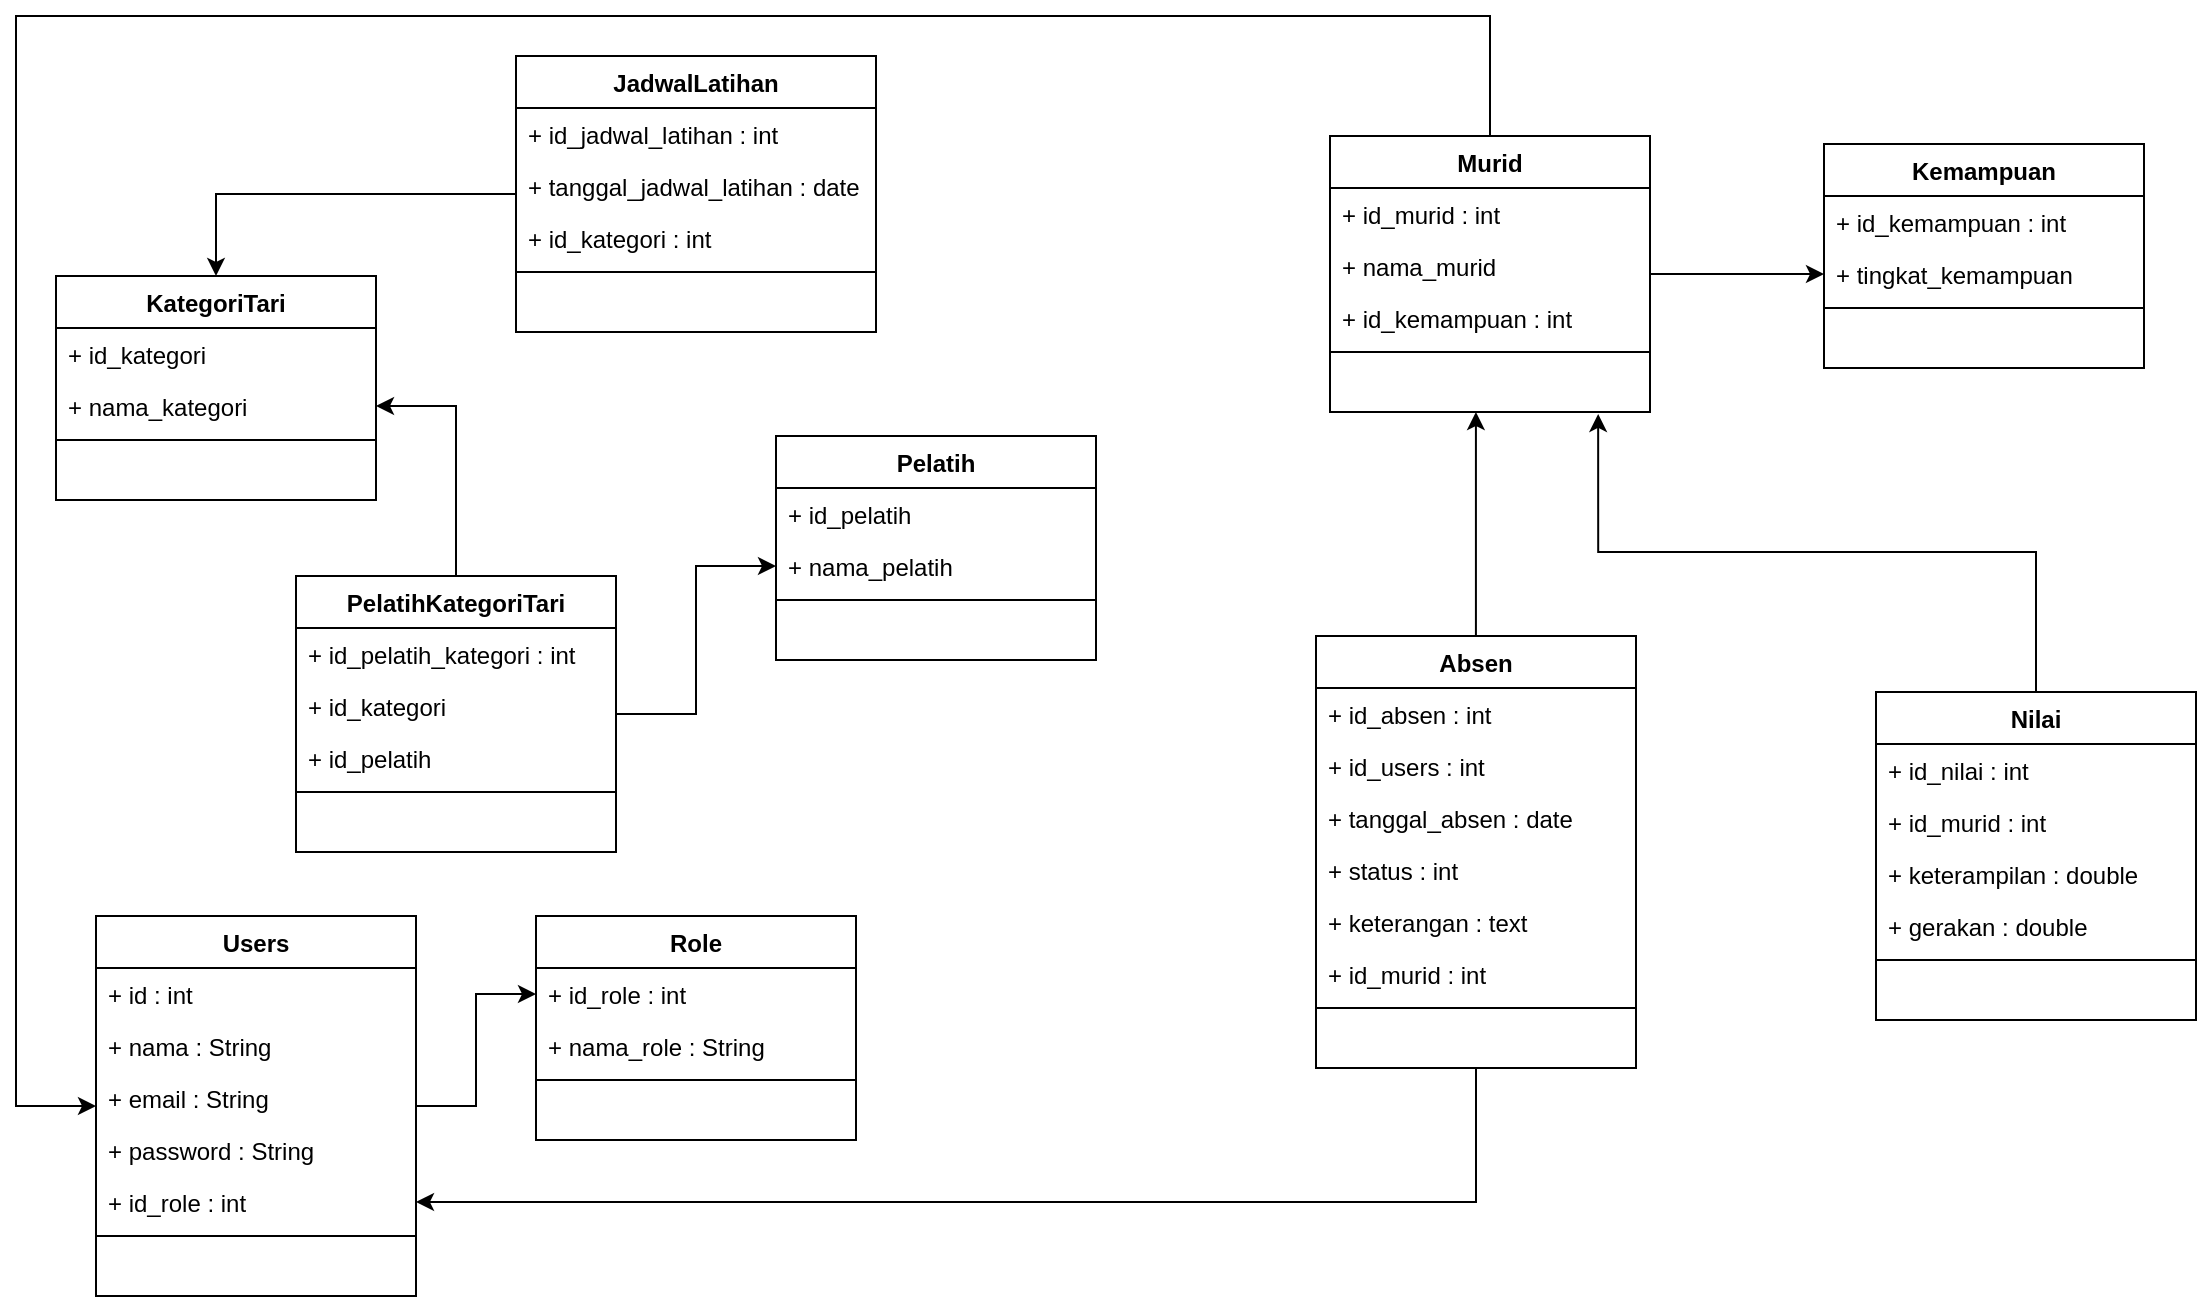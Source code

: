 <mxfile version="15.9.1" type="device"><diagram id="IXsyfYdE_3YK-1napSXL" name="Page-1"><mxGraphModel dx="1085" dy="1703" grid="1" gridSize="10" guides="1" tooltips="1" connect="1" arrows="1" fold="1" page="1" pageScale="1" pageWidth="850" pageHeight="1100" math="0" shadow="0"><root><mxCell id="0"/><mxCell id="1" parent="0"/><mxCell id="GYnejiCEQFfEh7PDS-a--1" value="KategoriTari" style="swimlane;fontStyle=1;align=center;verticalAlign=top;childLayout=stackLayout;horizontal=1;startSize=26;horizontalStack=0;resizeParent=1;resizeParentMax=0;resizeLast=0;collapsible=1;marginBottom=0;" vertex="1" parent="1"><mxGeometry x="60" y="40" width="160" height="112" as="geometry"/></mxCell><mxCell id="GYnejiCEQFfEh7PDS-a--2" value="+ id_kategori" style="text;strokeColor=none;fillColor=none;align=left;verticalAlign=top;spacingLeft=4;spacingRight=4;overflow=hidden;rotatable=0;points=[[0,0.5],[1,0.5]];portConstraint=eastwest;" vertex="1" parent="GYnejiCEQFfEh7PDS-a--1"><mxGeometry y="26" width="160" height="26" as="geometry"/></mxCell><mxCell id="GYnejiCEQFfEh7PDS-a--18" value="+ nama_kategori" style="text;strokeColor=none;fillColor=none;align=left;verticalAlign=top;spacingLeft=4;spacingRight=4;overflow=hidden;rotatable=0;points=[[0,0.5],[1,0.5]];portConstraint=eastwest;" vertex="1" parent="GYnejiCEQFfEh7PDS-a--1"><mxGeometry y="52" width="160" height="26" as="geometry"/></mxCell><mxCell id="GYnejiCEQFfEh7PDS-a--3" value="" style="line;strokeWidth=1;fillColor=none;align=left;verticalAlign=middle;spacingTop=-1;spacingLeft=3;spacingRight=3;rotatable=0;labelPosition=right;points=[];portConstraint=eastwest;" vertex="1" parent="GYnejiCEQFfEh7PDS-a--1"><mxGeometry y="78" width="160" height="8" as="geometry"/></mxCell><mxCell id="GYnejiCEQFfEh7PDS-a--4" value=" " style="text;strokeColor=none;fillColor=none;align=left;verticalAlign=top;spacingLeft=4;spacingRight=4;overflow=hidden;rotatable=0;points=[[0,0.5],[1,0.5]];portConstraint=eastwest;" vertex="1" parent="GYnejiCEQFfEh7PDS-a--1"><mxGeometry y="86" width="160" height="26" as="geometry"/></mxCell><mxCell id="GYnejiCEQFfEh7PDS-a--30" style="edgeStyle=orthogonalEdgeStyle;rounded=0;orthogonalLoop=1;jettySize=auto;html=1;entryX=0;entryY=0.5;entryDx=0;entryDy=0;" edge="1" parent="1" source="GYnejiCEQFfEh7PDS-a--5" target="GYnejiCEQFfEh7PDS-a--10"><mxGeometry relative="1" as="geometry"/></mxCell><mxCell id="GYnejiCEQFfEh7PDS-a--5" value="Users" style="swimlane;fontStyle=1;align=center;verticalAlign=top;childLayout=stackLayout;horizontal=1;startSize=26;horizontalStack=0;resizeParent=1;resizeParentMax=0;resizeLast=0;collapsible=1;marginBottom=0;" vertex="1" parent="1"><mxGeometry x="80" y="360" width="160" height="190" as="geometry"/></mxCell><mxCell id="GYnejiCEQFfEh7PDS-a--6" value="+ id : int" style="text;strokeColor=none;fillColor=none;align=left;verticalAlign=top;spacingLeft=4;spacingRight=4;overflow=hidden;rotatable=0;points=[[0,0.5],[1,0.5]];portConstraint=eastwest;" vertex="1" parent="GYnejiCEQFfEh7PDS-a--5"><mxGeometry y="26" width="160" height="26" as="geometry"/></mxCell><mxCell id="GYnejiCEQFfEh7PDS-a--14" value="+ nama : String" style="text;strokeColor=none;fillColor=none;align=left;verticalAlign=top;spacingLeft=4;spacingRight=4;overflow=hidden;rotatable=0;points=[[0,0.5],[1,0.5]];portConstraint=eastwest;" vertex="1" parent="GYnejiCEQFfEh7PDS-a--5"><mxGeometry y="52" width="160" height="26" as="geometry"/></mxCell><mxCell id="GYnejiCEQFfEh7PDS-a--15" value="+ email : String" style="text;strokeColor=none;fillColor=none;align=left;verticalAlign=top;spacingLeft=4;spacingRight=4;overflow=hidden;rotatable=0;points=[[0,0.5],[1,0.5]];portConstraint=eastwest;" vertex="1" parent="GYnejiCEQFfEh7PDS-a--5"><mxGeometry y="78" width="160" height="26" as="geometry"/></mxCell><mxCell id="GYnejiCEQFfEh7PDS-a--16" value="+ password : String" style="text;strokeColor=none;fillColor=none;align=left;verticalAlign=top;spacingLeft=4;spacingRight=4;overflow=hidden;rotatable=0;points=[[0,0.5],[1,0.5]];portConstraint=eastwest;" vertex="1" parent="GYnejiCEQFfEh7PDS-a--5"><mxGeometry y="104" width="160" height="26" as="geometry"/></mxCell><mxCell id="GYnejiCEQFfEh7PDS-a--17" value="+ id_role : int" style="text;strokeColor=none;fillColor=none;align=left;verticalAlign=top;spacingLeft=4;spacingRight=4;overflow=hidden;rotatable=0;points=[[0,0.5],[1,0.5]];portConstraint=eastwest;" vertex="1" parent="GYnejiCEQFfEh7PDS-a--5"><mxGeometry y="130" width="160" height="26" as="geometry"/></mxCell><mxCell id="GYnejiCEQFfEh7PDS-a--7" value="" style="line;strokeWidth=1;fillColor=none;align=left;verticalAlign=middle;spacingTop=-1;spacingLeft=3;spacingRight=3;rotatable=0;labelPosition=right;points=[];portConstraint=eastwest;" vertex="1" parent="GYnejiCEQFfEh7PDS-a--5"><mxGeometry y="156" width="160" height="8" as="geometry"/></mxCell><mxCell id="GYnejiCEQFfEh7PDS-a--8" value=" " style="text;strokeColor=none;fillColor=none;align=left;verticalAlign=top;spacingLeft=4;spacingRight=4;overflow=hidden;rotatable=0;points=[[0,0.5],[1,0.5]];portConstraint=eastwest;" vertex="1" parent="GYnejiCEQFfEh7PDS-a--5"><mxGeometry y="164" width="160" height="26" as="geometry"/></mxCell><mxCell id="GYnejiCEQFfEh7PDS-a--9" value="Role" style="swimlane;fontStyle=1;align=center;verticalAlign=top;childLayout=stackLayout;horizontal=1;startSize=26;horizontalStack=0;resizeParent=1;resizeParentMax=0;resizeLast=0;collapsible=1;marginBottom=0;" vertex="1" parent="1"><mxGeometry x="300" y="360" width="160" height="112" as="geometry"/></mxCell><mxCell id="GYnejiCEQFfEh7PDS-a--10" value="+ id_role : int" style="text;strokeColor=none;fillColor=none;align=left;verticalAlign=top;spacingLeft=4;spacingRight=4;overflow=hidden;rotatable=0;points=[[0,0.5],[1,0.5]];portConstraint=eastwest;" vertex="1" parent="GYnejiCEQFfEh7PDS-a--9"><mxGeometry y="26" width="160" height="26" as="geometry"/></mxCell><mxCell id="GYnejiCEQFfEh7PDS-a--13" value="+ nama_role : String" style="text;strokeColor=none;fillColor=none;align=left;verticalAlign=top;spacingLeft=4;spacingRight=4;overflow=hidden;rotatable=0;points=[[0,0.5],[1,0.5]];portConstraint=eastwest;" vertex="1" parent="GYnejiCEQFfEh7PDS-a--9"><mxGeometry y="52" width="160" height="26" as="geometry"/></mxCell><mxCell id="GYnejiCEQFfEh7PDS-a--11" value="" style="line;strokeWidth=1;fillColor=none;align=left;verticalAlign=middle;spacingTop=-1;spacingLeft=3;spacingRight=3;rotatable=0;labelPosition=right;points=[];portConstraint=eastwest;" vertex="1" parent="GYnejiCEQFfEh7PDS-a--9"><mxGeometry y="78" width="160" height="8" as="geometry"/></mxCell><mxCell id="GYnejiCEQFfEh7PDS-a--12" value=" " style="text;strokeColor=none;fillColor=none;align=left;verticalAlign=top;spacingLeft=4;spacingRight=4;overflow=hidden;rotatable=0;points=[[0,0.5],[1,0.5]];portConstraint=eastwest;" vertex="1" parent="GYnejiCEQFfEh7PDS-a--9"><mxGeometry y="86" width="160" height="26" as="geometry"/></mxCell><mxCell id="GYnejiCEQFfEh7PDS-a--19" value="Pelatih" style="swimlane;fontStyle=1;align=center;verticalAlign=top;childLayout=stackLayout;horizontal=1;startSize=26;horizontalStack=0;resizeParent=1;resizeParentMax=0;resizeLast=0;collapsible=1;marginBottom=0;" vertex="1" parent="1"><mxGeometry x="420" y="120" width="160" height="112" as="geometry"/></mxCell><mxCell id="GYnejiCEQFfEh7PDS-a--20" value="+ id_pelatih" style="text;strokeColor=none;fillColor=none;align=left;verticalAlign=top;spacingLeft=4;spacingRight=4;overflow=hidden;rotatable=0;points=[[0,0.5],[1,0.5]];portConstraint=eastwest;" vertex="1" parent="GYnejiCEQFfEh7PDS-a--19"><mxGeometry y="26" width="160" height="26" as="geometry"/></mxCell><mxCell id="GYnejiCEQFfEh7PDS-a--21" value="+ nama_pelatih" style="text;strokeColor=none;fillColor=none;align=left;verticalAlign=top;spacingLeft=4;spacingRight=4;overflow=hidden;rotatable=0;points=[[0,0.5],[1,0.5]];portConstraint=eastwest;" vertex="1" parent="GYnejiCEQFfEh7PDS-a--19"><mxGeometry y="52" width="160" height="26" as="geometry"/></mxCell><mxCell id="GYnejiCEQFfEh7PDS-a--22" value="" style="line;strokeWidth=1;fillColor=none;align=left;verticalAlign=middle;spacingTop=-1;spacingLeft=3;spacingRight=3;rotatable=0;labelPosition=right;points=[];portConstraint=eastwest;" vertex="1" parent="GYnejiCEQFfEh7PDS-a--19"><mxGeometry y="78" width="160" height="8" as="geometry"/></mxCell><mxCell id="GYnejiCEQFfEh7PDS-a--23" value=" " style="text;strokeColor=none;fillColor=none;align=left;verticalAlign=top;spacingLeft=4;spacingRight=4;overflow=hidden;rotatable=0;points=[[0,0.5],[1,0.5]];portConstraint=eastwest;" vertex="1" parent="GYnejiCEQFfEh7PDS-a--19"><mxGeometry y="86" width="160" height="26" as="geometry"/></mxCell><mxCell id="GYnejiCEQFfEh7PDS-a--33" style="edgeStyle=orthogonalEdgeStyle;rounded=0;orthogonalLoop=1;jettySize=auto;html=1;entryX=1;entryY=0.5;entryDx=0;entryDy=0;" edge="1" parent="1" source="GYnejiCEQFfEh7PDS-a--24" target="GYnejiCEQFfEh7PDS-a--18"><mxGeometry relative="1" as="geometry"/></mxCell><mxCell id="GYnejiCEQFfEh7PDS-a--34" style="edgeStyle=orthogonalEdgeStyle;rounded=0;orthogonalLoop=1;jettySize=auto;html=1;entryX=0;entryY=0.5;entryDx=0;entryDy=0;" edge="1" parent="1" source="GYnejiCEQFfEh7PDS-a--24" target="GYnejiCEQFfEh7PDS-a--21"><mxGeometry relative="1" as="geometry"/></mxCell><mxCell id="GYnejiCEQFfEh7PDS-a--24" value="PelatihKategoriTari" style="swimlane;fontStyle=1;align=center;verticalAlign=top;childLayout=stackLayout;horizontal=1;startSize=26;horizontalStack=0;resizeParent=1;resizeParentMax=0;resizeLast=0;collapsible=1;marginBottom=0;" vertex="1" parent="1"><mxGeometry x="180" y="190" width="160" height="138" as="geometry"/></mxCell><mxCell id="GYnejiCEQFfEh7PDS-a--25" value="+ id_pelatih_kategori : int" style="text;strokeColor=none;fillColor=none;align=left;verticalAlign=top;spacingLeft=4;spacingRight=4;overflow=hidden;rotatable=0;points=[[0,0.5],[1,0.5]];portConstraint=eastwest;" vertex="1" parent="GYnejiCEQFfEh7PDS-a--24"><mxGeometry y="26" width="160" height="26" as="geometry"/></mxCell><mxCell id="GYnejiCEQFfEh7PDS-a--26" value="+ id_kategori" style="text;strokeColor=none;fillColor=none;align=left;verticalAlign=top;spacingLeft=4;spacingRight=4;overflow=hidden;rotatable=0;points=[[0,0.5],[1,0.5]];portConstraint=eastwest;" vertex="1" parent="GYnejiCEQFfEh7PDS-a--24"><mxGeometry y="52" width="160" height="26" as="geometry"/></mxCell><mxCell id="GYnejiCEQFfEh7PDS-a--29" value="+ id_pelatih" style="text;strokeColor=none;fillColor=none;align=left;verticalAlign=top;spacingLeft=4;spacingRight=4;overflow=hidden;rotatable=0;points=[[0,0.5],[1,0.5]];portConstraint=eastwest;" vertex="1" parent="GYnejiCEQFfEh7PDS-a--24"><mxGeometry y="78" width="160" height="26" as="geometry"/></mxCell><mxCell id="GYnejiCEQFfEh7PDS-a--27" value="" style="line;strokeWidth=1;fillColor=none;align=left;verticalAlign=middle;spacingTop=-1;spacingLeft=3;spacingRight=3;rotatable=0;labelPosition=right;points=[];portConstraint=eastwest;" vertex="1" parent="GYnejiCEQFfEh7PDS-a--24"><mxGeometry y="104" width="160" height="8" as="geometry"/></mxCell><mxCell id="GYnejiCEQFfEh7PDS-a--28" value=" " style="text;strokeColor=none;fillColor=none;align=left;verticalAlign=top;spacingLeft=4;spacingRight=4;overflow=hidden;rotatable=0;points=[[0,0.5],[1,0.5]];portConstraint=eastwest;" vertex="1" parent="GYnejiCEQFfEh7PDS-a--24"><mxGeometry y="112" width="160" height="26" as="geometry"/></mxCell><mxCell id="GYnejiCEQFfEh7PDS-a--36" value="Kemampuan" style="swimlane;fontStyle=1;align=center;verticalAlign=top;childLayout=stackLayout;horizontal=1;startSize=26;horizontalStack=0;resizeParent=1;resizeParentMax=0;resizeLast=0;collapsible=1;marginBottom=0;" vertex="1" parent="1"><mxGeometry x="944" y="-26" width="160" height="112" as="geometry"/></mxCell><mxCell id="GYnejiCEQFfEh7PDS-a--37" value="+ id_kemampuan : int" style="text;strokeColor=none;fillColor=none;align=left;verticalAlign=top;spacingLeft=4;spacingRight=4;overflow=hidden;rotatable=0;points=[[0,0.5],[1,0.5]];portConstraint=eastwest;" vertex="1" parent="GYnejiCEQFfEh7PDS-a--36"><mxGeometry y="26" width="160" height="26" as="geometry"/></mxCell><mxCell id="GYnejiCEQFfEh7PDS-a--40" value="+ tingkat_kemampuan" style="text;strokeColor=none;fillColor=none;align=left;verticalAlign=top;spacingLeft=4;spacingRight=4;overflow=hidden;rotatable=0;points=[[0,0.5],[1,0.5]];portConstraint=eastwest;" vertex="1" parent="GYnejiCEQFfEh7PDS-a--36"><mxGeometry y="52" width="160" height="26" as="geometry"/></mxCell><mxCell id="GYnejiCEQFfEh7PDS-a--38" value="" style="line;strokeWidth=1;fillColor=none;align=left;verticalAlign=middle;spacingTop=-1;spacingLeft=3;spacingRight=3;rotatable=0;labelPosition=right;points=[];portConstraint=eastwest;" vertex="1" parent="GYnejiCEQFfEh7PDS-a--36"><mxGeometry y="78" width="160" height="8" as="geometry"/></mxCell><mxCell id="GYnejiCEQFfEh7PDS-a--39" value=" " style="text;strokeColor=none;fillColor=none;align=left;verticalAlign=top;spacingLeft=4;spacingRight=4;overflow=hidden;rotatable=0;points=[[0,0.5],[1,0.5]];portConstraint=eastwest;" vertex="1" parent="GYnejiCEQFfEh7PDS-a--36"><mxGeometry y="86" width="160" height="26" as="geometry"/></mxCell><mxCell id="GYnejiCEQFfEh7PDS-a--76" style="edgeStyle=orthogonalEdgeStyle;rounded=0;orthogonalLoop=1;jettySize=auto;html=1;" edge="1" parent="1" source="GYnejiCEQFfEh7PDS-a--41" target="GYnejiCEQFfEh7PDS-a--40"><mxGeometry relative="1" as="geometry"/></mxCell><mxCell id="GYnejiCEQFfEh7PDS-a--80" style="edgeStyle=orthogonalEdgeStyle;rounded=0;orthogonalLoop=1;jettySize=auto;html=1;" edge="1" parent="1" source="GYnejiCEQFfEh7PDS-a--41" target="GYnejiCEQFfEh7PDS-a--5"><mxGeometry relative="1" as="geometry"><Array as="points"><mxPoint x="777" y="-90"/><mxPoint x="40" y="-90"/><mxPoint x="40" y="455"/></Array></mxGeometry></mxCell><mxCell id="GYnejiCEQFfEh7PDS-a--41" value="Murid" style="swimlane;fontStyle=1;align=center;verticalAlign=top;childLayout=stackLayout;horizontal=1;startSize=26;horizontalStack=0;resizeParent=1;resizeParentMax=0;resizeLast=0;collapsible=1;marginBottom=0;" vertex="1" parent="1"><mxGeometry x="697" y="-30" width="160" height="138" as="geometry"/></mxCell><mxCell id="GYnejiCEQFfEh7PDS-a--42" value="+ id_murid : int" style="text;strokeColor=none;fillColor=none;align=left;verticalAlign=top;spacingLeft=4;spacingRight=4;overflow=hidden;rotatable=0;points=[[0,0.5],[1,0.5]];portConstraint=eastwest;" vertex="1" parent="GYnejiCEQFfEh7PDS-a--41"><mxGeometry y="26" width="160" height="26" as="geometry"/></mxCell><mxCell id="GYnejiCEQFfEh7PDS-a--43" value="+ nama_murid" style="text;strokeColor=none;fillColor=none;align=left;verticalAlign=top;spacingLeft=4;spacingRight=4;overflow=hidden;rotatable=0;points=[[0,0.5],[1,0.5]];portConstraint=eastwest;" vertex="1" parent="GYnejiCEQFfEh7PDS-a--41"><mxGeometry y="52" width="160" height="26" as="geometry"/></mxCell><mxCell id="GYnejiCEQFfEh7PDS-a--75" value="+ id_kemampuan : int" style="text;strokeColor=none;fillColor=none;align=left;verticalAlign=top;spacingLeft=4;spacingRight=4;overflow=hidden;rotatable=0;points=[[0,0.5],[1,0.5]];portConstraint=eastwest;" vertex="1" parent="GYnejiCEQFfEh7PDS-a--41"><mxGeometry y="78" width="160" height="26" as="geometry"/></mxCell><mxCell id="GYnejiCEQFfEh7PDS-a--44" value="" style="line;strokeWidth=1;fillColor=none;align=left;verticalAlign=middle;spacingTop=-1;spacingLeft=3;spacingRight=3;rotatable=0;labelPosition=right;points=[];portConstraint=eastwest;" vertex="1" parent="GYnejiCEQFfEh7PDS-a--41"><mxGeometry y="104" width="160" height="8" as="geometry"/></mxCell><mxCell id="GYnejiCEQFfEh7PDS-a--45" value=" " style="text;strokeColor=none;fillColor=none;align=left;verticalAlign=top;spacingLeft=4;spacingRight=4;overflow=hidden;rotatable=0;points=[[0,0.5],[1,0.5]];portConstraint=eastwest;" vertex="1" parent="GYnejiCEQFfEh7PDS-a--41"><mxGeometry y="112" width="160" height="26" as="geometry"/></mxCell><mxCell id="GYnejiCEQFfEh7PDS-a--55" style="edgeStyle=orthogonalEdgeStyle;rounded=0;orthogonalLoop=1;jettySize=auto;html=1;entryX=0.456;entryY=1;entryDx=0;entryDy=0;entryPerimeter=0;" edge="1" parent="1" source="GYnejiCEQFfEh7PDS-a--46" target="GYnejiCEQFfEh7PDS-a--45"><mxGeometry relative="1" as="geometry"/></mxCell><mxCell id="GYnejiCEQFfEh7PDS-a--56" style="edgeStyle=orthogonalEdgeStyle;rounded=0;orthogonalLoop=1;jettySize=auto;html=1;entryX=1;entryY=0.5;entryDx=0;entryDy=0;" edge="1" parent="1" source="GYnejiCEQFfEh7PDS-a--46" target="GYnejiCEQFfEh7PDS-a--17"><mxGeometry relative="1" as="geometry"/></mxCell><mxCell id="GYnejiCEQFfEh7PDS-a--46" value="Absen" style="swimlane;fontStyle=1;align=center;verticalAlign=top;childLayout=stackLayout;horizontal=1;startSize=26;horizontalStack=0;resizeParent=1;resizeParentMax=0;resizeLast=0;collapsible=1;marginBottom=0;" vertex="1" parent="1"><mxGeometry x="690" y="220" width="160" height="216" as="geometry"/></mxCell><mxCell id="GYnejiCEQFfEh7PDS-a--47" value="+ id_absen : int" style="text;strokeColor=none;fillColor=none;align=left;verticalAlign=top;spacingLeft=4;spacingRight=4;overflow=hidden;rotatable=0;points=[[0,0.5],[1,0.5]];portConstraint=eastwest;" vertex="1" parent="GYnejiCEQFfEh7PDS-a--46"><mxGeometry y="26" width="160" height="26" as="geometry"/></mxCell><mxCell id="GYnejiCEQFfEh7PDS-a--48" value="+ id_users : int" style="text;strokeColor=none;fillColor=none;align=left;verticalAlign=top;spacingLeft=4;spacingRight=4;overflow=hidden;rotatable=0;points=[[0,0.5],[1,0.5]];portConstraint=eastwest;" vertex="1" parent="GYnejiCEQFfEh7PDS-a--46"><mxGeometry y="52" width="160" height="26" as="geometry"/></mxCell><mxCell id="GYnejiCEQFfEh7PDS-a--51" value="+ tanggal_absen : date" style="text;strokeColor=none;fillColor=none;align=left;verticalAlign=top;spacingLeft=4;spacingRight=4;overflow=hidden;rotatable=0;points=[[0,0.5],[1,0.5]];portConstraint=eastwest;" vertex="1" parent="GYnejiCEQFfEh7PDS-a--46"><mxGeometry y="78" width="160" height="26" as="geometry"/></mxCell><mxCell id="GYnejiCEQFfEh7PDS-a--52" value="+ status : int" style="text;strokeColor=none;fillColor=none;align=left;verticalAlign=top;spacingLeft=4;spacingRight=4;overflow=hidden;rotatable=0;points=[[0,0.5],[1,0.5]];portConstraint=eastwest;" vertex="1" parent="GYnejiCEQFfEh7PDS-a--46"><mxGeometry y="104" width="160" height="26" as="geometry"/></mxCell><mxCell id="GYnejiCEQFfEh7PDS-a--53" value="+ keterangan : text" style="text;strokeColor=none;fillColor=none;align=left;verticalAlign=top;spacingLeft=4;spacingRight=4;overflow=hidden;rotatable=0;points=[[0,0.5],[1,0.5]];portConstraint=eastwest;" vertex="1" parent="GYnejiCEQFfEh7PDS-a--46"><mxGeometry y="130" width="160" height="26" as="geometry"/></mxCell><mxCell id="GYnejiCEQFfEh7PDS-a--54" value="+ id_murid : int" style="text;strokeColor=none;fillColor=none;align=left;verticalAlign=top;spacingLeft=4;spacingRight=4;overflow=hidden;rotatable=0;points=[[0,0.5],[1,0.5]];portConstraint=eastwest;" vertex="1" parent="GYnejiCEQFfEh7PDS-a--46"><mxGeometry y="156" width="160" height="26" as="geometry"/></mxCell><mxCell id="GYnejiCEQFfEh7PDS-a--49" value="" style="line;strokeWidth=1;fillColor=none;align=left;verticalAlign=middle;spacingTop=-1;spacingLeft=3;spacingRight=3;rotatable=0;labelPosition=right;points=[];portConstraint=eastwest;" vertex="1" parent="GYnejiCEQFfEh7PDS-a--46"><mxGeometry y="182" width="160" height="8" as="geometry"/></mxCell><mxCell id="GYnejiCEQFfEh7PDS-a--50" value=" " style="text;strokeColor=none;fillColor=none;align=left;verticalAlign=top;spacingLeft=4;spacingRight=4;overflow=hidden;rotatable=0;points=[[0,0.5],[1,0.5]];portConstraint=eastwest;" vertex="1" parent="GYnejiCEQFfEh7PDS-a--46"><mxGeometry y="190" width="160" height="26" as="geometry"/></mxCell><mxCell id="GYnejiCEQFfEh7PDS-a--63" style="edgeStyle=orthogonalEdgeStyle;rounded=0;orthogonalLoop=1;jettySize=auto;html=1;entryX=0.838;entryY=1.038;entryDx=0;entryDy=0;entryPerimeter=0;" edge="1" parent="1" source="GYnejiCEQFfEh7PDS-a--57" target="GYnejiCEQFfEh7PDS-a--45"><mxGeometry relative="1" as="geometry"/></mxCell><mxCell id="GYnejiCEQFfEh7PDS-a--57" value="Nilai" style="swimlane;fontStyle=1;align=center;verticalAlign=top;childLayout=stackLayout;horizontal=1;startSize=26;horizontalStack=0;resizeParent=1;resizeParentMax=0;resizeLast=0;collapsible=1;marginBottom=0;" vertex="1" parent="1"><mxGeometry x="970" y="248" width="160" height="164" as="geometry"/></mxCell><mxCell id="GYnejiCEQFfEh7PDS-a--58" value="+ id_nilai : int" style="text;strokeColor=none;fillColor=none;align=left;verticalAlign=top;spacingLeft=4;spacingRight=4;overflow=hidden;rotatable=0;points=[[0,0.5],[1,0.5]];portConstraint=eastwest;" vertex="1" parent="GYnejiCEQFfEh7PDS-a--57"><mxGeometry y="26" width="160" height="26" as="geometry"/></mxCell><mxCell id="GYnejiCEQFfEh7PDS-a--59" value="+ id_murid : int" style="text;strokeColor=none;fillColor=none;align=left;verticalAlign=top;spacingLeft=4;spacingRight=4;overflow=hidden;rotatable=0;points=[[0,0.5],[1,0.5]];portConstraint=eastwest;" vertex="1" parent="GYnejiCEQFfEh7PDS-a--57"><mxGeometry y="52" width="160" height="26" as="geometry"/></mxCell><mxCell id="GYnejiCEQFfEh7PDS-a--62" value="+ keterampilan : double" style="text;strokeColor=none;fillColor=none;align=left;verticalAlign=top;spacingLeft=4;spacingRight=4;overflow=hidden;rotatable=0;points=[[0,0.5],[1,0.5]];portConstraint=eastwest;" vertex="1" parent="GYnejiCEQFfEh7PDS-a--57"><mxGeometry y="78" width="160" height="26" as="geometry"/></mxCell><mxCell id="GYnejiCEQFfEh7PDS-a--64" value="+ gerakan : double" style="text;strokeColor=none;fillColor=none;align=left;verticalAlign=top;spacingLeft=4;spacingRight=4;overflow=hidden;rotatable=0;points=[[0,0.5],[1,0.5]];portConstraint=eastwest;" vertex="1" parent="GYnejiCEQFfEh7PDS-a--57"><mxGeometry y="104" width="160" height="26" as="geometry"/></mxCell><mxCell id="GYnejiCEQFfEh7PDS-a--60" value="" style="line;strokeWidth=1;fillColor=none;align=left;verticalAlign=middle;spacingTop=-1;spacingLeft=3;spacingRight=3;rotatable=0;labelPosition=right;points=[];portConstraint=eastwest;" vertex="1" parent="GYnejiCEQFfEh7PDS-a--57"><mxGeometry y="130" width="160" height="8" as="geometry"/></mxCell><mxCell id="GYnejiCEQFfEh7PDS-a--61" value=" " style="text;strokeColor=none;fillColor=none;align=left;verticalAlign=top;spacingLeft=4;spacingRight=4;overflow=hidden;rotatable=0;points=[[0,0.5],[1,0.5]];portConstraint=eastwest;" vertex="1" parent="GYnejiCEQFfEh7PDS-a--57"><mxGeometry y="138" width="160" height="26" as="geometry"/></mxCell><mxCell id="GYnejiCEQFfEh7PDS-a--79" style="edgeStyle=orthogonalEdgeStyle;rounded=0;orthogonalLoop=1;jettySize=auto;html=1;entryX=0.5;entryY=0;entryDx=0;entryDy=0;" edge="1" parent="1" source="GYnejiCEQFfEh7PDS-a--70" target="GYnejiCEQFfEh7PDS-a--1"><mxGeometry relative="1" as="geometry"/></mxCell><mxCell id="GYnejiCEQFfEh7PDS-a--70" value="JadwalLatihan" style="swimlane;fontStyle=1;align=center;verticalAlign=top;childLayout=stackLayout;horizontal=1;startSize=26;horizontalStack=0;resizeParent=1;resizeParentMax=0;resizeLast=0;collapsible=1;marginBottom=0;" vertex="1" parent="1"><mxGeometry x="290" y="-70" width="180" height="138" as="geometry"/></mxCell><mxCell id="GYnejiCEQFfEh7PDS-a--71" value="+ id_jadwal_latihan : int" style="text;strokeColor=none;fillColor=none;align=left;verticalAlign=top;spacingLeft=4;spacingRight=4;overflow=hidden;rotatable=0;points=[[0,0.5],[1,0.5]];portConstraint=eastwest;" vertex="1" parent="GYnejiCEQFfEh7PDS-a--70"><mxGeometry y="26" width="180" height="26" as="geometry"/></mxCell><mxCell id="GYnejiCEQFfEh7PDS-a--72" value="+ tanggal_jadwal_latihan : date" style="text;strokeColor=none;fillColor=none;align=left;verticalAlign=top;spacingLeft=4;spacingRight=4;overflow=hidden;rotatable=0;points=[[0,0.5],[1,0.5]];portConstraint=eastwest;" vertex="1" parent="GYnejiCEQFfEh7PDS-a--70"><mxGeometry y="52" width="180" height="26" as="geometry"/></mxCell><mxCell id="GYnejiCEQFfEh7PDS-a--78" value="+ id_kategori : int" style="text;strokeColor=none;fillColor=none;align=left;verticalAlign=top;spacingLeft=4;spacingRight=4;overflow=hidden;rotatable=0;points=[[0,0.5],[1,0.5]];portConstraint=eastwest;" vertex="1" parent="GYnejiCEQFfEh7PDS-a--70"><mxGeometry y="78" width="180" height="26" as="geometry"/></mxCell><mxCell id="GYnejiCEQFfEh7PDS-a--73" value="" style="line;strokeWidth=1;fillColor=none;align=left;verticalAlign=middle;spacingTop=-1;spacingLeft=3;spacingRight=3;rotatable=0;labelPosition=right;points=[];portConstraint=eastwest;" vertex="1" parent="GYnejiCEQFfEh7PDS-a--70"><mxGeometry y="104" width="180" height="8" as="geometry"/></mxCell><mxCell id="GYnejiCEQFfEh7PDS-a--74" value=" " style="text;strokeColor=none;fillColor=none;align=left;verticalAlign=top;spacingLeft=4;spacingRight=4;overflow=hidden;rotatable=0;points=[[0,0.5],[1,0.5]];portConstraint=eastwest;" vertex="1" parent="GYnejiCEQFfEh7PDS-a--70"><mxGeometry y="112" width="180" height="26" as="geometry"/></mxCell></root></mxGraphModel></diagram></mxfile>